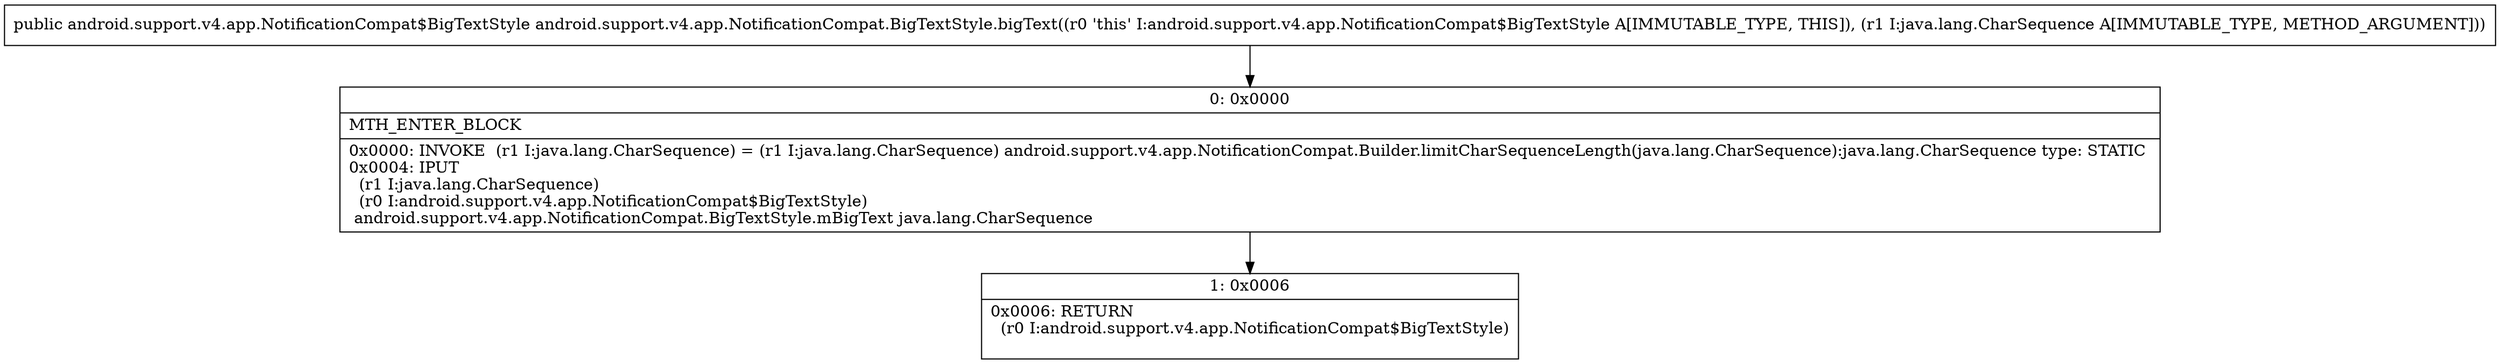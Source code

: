digraph "CFG forandroid.support.v4.app.NotificationCompat.BigTextStyle.bigText(Ljava\/lang\/CharSequence;)Landroid\/support\/v4\/app\/NotificationCompat$BigTextStyle;" {
Node_0 [shape=record,label="{0\:\ 0x0000|MTH_ENTER_BLOCK\l|0x0000: INVOKE  (r1 I:java.lang.CharSequence) = (r1 I:java.lang.CharSequence) android.support.v4.app.NotificationCompat.Builder.limitCharSequenceLength(java.lang.CharSequence):java.lang.CharSequence type: STATIC \l0x0004: IPUT  \l  (r1 I:java.lang.CharSequence)\l  (r0 I:android.support.v4.app.NotificationCompat$BigTextStyle)\l android.support.v4.app.NotificationCompat.BigTextStyle.mBigText java.lang.CharSequence \l}"];
Node_1 [shape=record,label="{1\:\ 0x0006|0x0006: RETURN  \l  (r0 I:android.support.v4.app.NotificationCompat$BigTextStyle)\l \l}"];
MethodNode[shape=record,label="{public android.support.v4.app.NotificationCompat$BigTextStyle android.support.v4.app.NotificationCompat.BigTextStyle.bigText((r0 'this' I:android.support.v4.app.NotificationCompat$BigTextStyle A[IMMUTABLE_TYPE, THIS]), (r1 I:java.lang.CharSequence A[IMMUTABLE_TYPE, METHOD_ARGUMENT])) }"];
MethodNode -> Node_0;
Node_0 -> Node_1;
}

